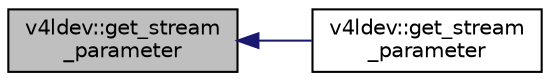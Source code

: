 digraph "v4ldev::get_stream_parameter"
{
 // INTERACTIVE_SVG=YES
  edge [fontname="Helvetica",fontsize="10",labelfontname="Helvetica",labelfontsize="10"];
  node [fontname="Helvetica",fontsize="10",shape=record];
  rankdir="LR";
  Node49 [label="v4ldev::get_stream\l_parameter",height=0.2,width=0.4,color="black", fillcolor="grey75", style="filled", fontcolor="black"];
  Node49 -> Node50 [dir="back",color="midnightblue",fontsize="10",style="solid",fontname="Helvetica"];
  Node50 [label="v4ldev::get_stream\l_parameter",height=0.2,width=0.4,color="black", fillcolor="white", style="filled",URL="$classv4ldev.html#a8893fba1f5915c2b9a8f6aa6c1e71c52"];
}
